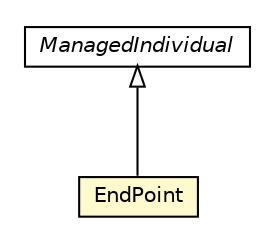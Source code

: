 #!/usr/local/bin/dot
#
# Class diagram 
# Generated by UMLGraph version R5_6-24-gf6e263 (http://www.umlgraph.org/)
#

digraph G {
	edge [fontname="Helvetica",fontsize=10,labelfontname="Helvetica",labelfontsize=10];
	node [fontname="Helvetica",fontsize=10,shape=plaintext];
	nodesep=0.25;
	ranksep=0.5;
	// org.universAAL.middleware.owl.ManagedIndividual
	c3820471 [label=<<table title="org.universAAL.middleware.owl.ManagedIndividual" border="0" cellborder="1" cellspacing="0" cellpadding="2" port="p" href="../../../middleware/owl/ManagedIndividual.html">
		<tr><td><table border="0" cellspacing="0" cellpadding="1">
<tr><td align="center" balign="center"><font face="Helvetica-Oblique"> ManagedIndividual </font></td></tr>
		</table></td></tr>
		</table>>, URL="../../../middleware/owl/ManagedIndividual.html", fontname="Helvetica", fontcolor="black", fontsize=10.0];
	// org.universAAL.ontology.av.streaming.EndPoint
	c3821261 [label=<<table title="org.universAAL.ontology.av.streaming.EndPoint" border="0" cellborder="1" cellspacing="0" cellpadding="2" port="p" bgcolor="lemonChiffon" href="./EndPoint.html">
		<tr><td><table border="0" cellspacing="0" cellpadding="1">
<tr><td align="center" balign="center"> EndPoint </td></tr>
		</table></td></tr>
		</table>>, URL="./EndPoint.html", fontname="Helvetica", fontcolor="black", fontsize=10.0];
	//org.universAAL.ontology.av.streaming.EndPoint extends org.universAAL.middleware.owl.ManagedIndividual
	c3820471:p -> c3821261:p [dir=back,arrowtail=empty];
}

